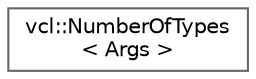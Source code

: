 digraph "Graphical Class Hierarchy"
{
 // LATEX_PDF_SIZE
  bgcolor="transparent";
  edge [fontname=Helvetica,fontsize=10,labelfontname=Helvetica,labelfontsize=10];
  node [fontname=Helvetica,fontsize=10,shape=box,height=0.2,width=0.4];
  rankdir="LR";
  Node0 [label="vcl::NumberOfTypes\l\< Args \>",height=0.2,width=0.4,color="grey40", fillcolor="white", style="filled",URL="$structvcl_1_1NumberOfTypes.html",tooltip=" "];
}
